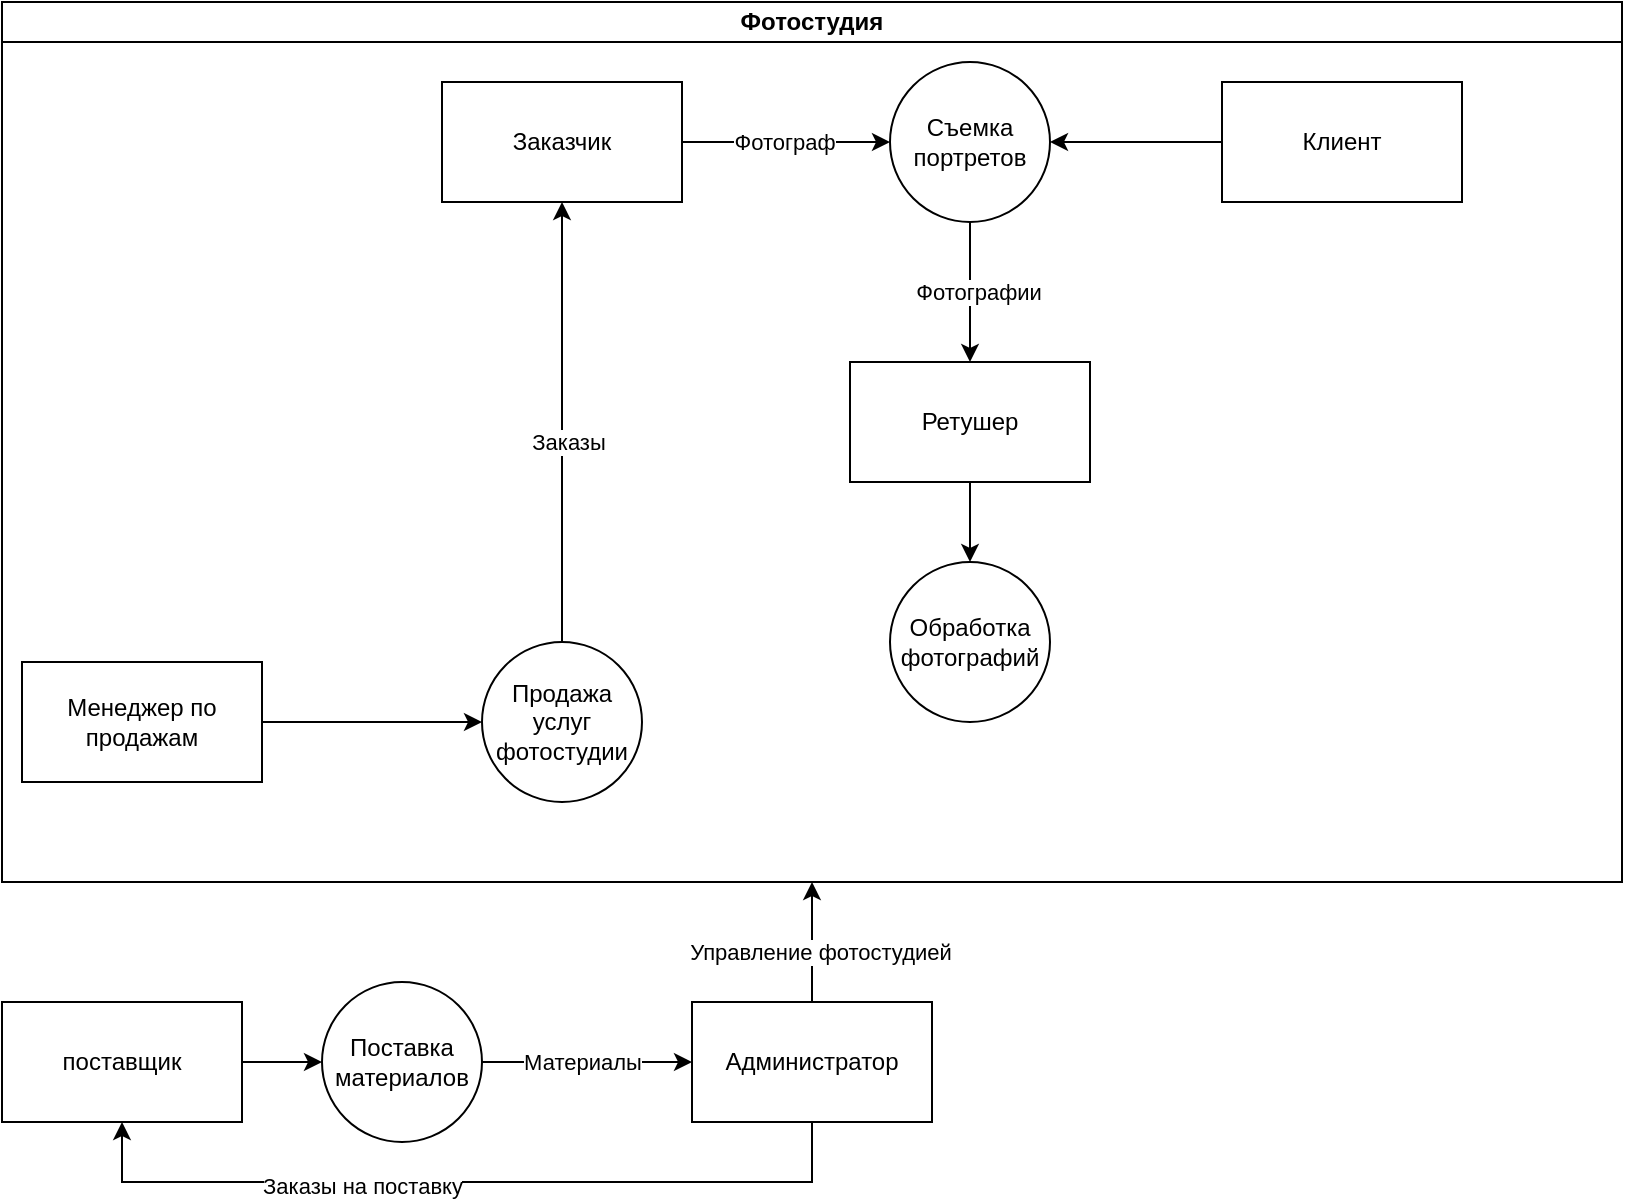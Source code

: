 <mxfile version="23.0.0" type="github">
  <diagram name="Страница — 1" id="ob9xqJdMa8xaFmWjb784">
    <mxGraphModel dx="1968" dy="634" grid="1" gridSize="10" guides="1" tooltips="1" connect="1" arrows="1" fold="1" page="1" pageScale="1" pageWidth="827" pageHeight="1169" math="0" shadow="0">
      <root>
        <mxCell id="0" />
        <mxCell id="1" parent="0" />
        <mxCell id="VwZjuUsohA4bCE1z0ctK-25" style="edgeStyle=orthogonalEdgeStyle;rounded=0;orthogonalLoop=1;jettySize=auto;html=1;" edge="1" parent="1" source="VwZjuUsohA4bCE1z0ctK-5" target="VwZjuUsohA4bCE1z0ctK-20">
          <mxGeometry relative="1" as="geometry" />
        </mxCell>
        <mxCell id="VwZjuUsohA4bCE1z0ctK-26" value="Материалы" style="edgeLabel;html=1;align=center;verticalAlign=middle;resizable=0;points=[];" vertex="1" connectable="0" parent="VwZjuUsohA4bCE1z0ctK-25">
          <mxGeometry x="-0.266" y="1" relative="1" as="geometry">
            <mxPoint x="11" y="1" as="offset" />
          </mxGeometry>
        </mxCell>
        <mxCell id="VwZjuUsohA4bCE1z0ctK-5" value="Поставка материалов" style="ellipse;whiteSpace=wrap;html=1;aspect=fixed;" vertex="1" parent="1">
          <mxGeometry x="90" y="560" width="80" height="80" as="geometry" />
        </mxCell>
        <mxCell id="VwZjuUsohA4bCE1z0ctK-22" style="edgeStyle=orthogonalEdgeStyle;rounded=0;orthogonalLoop=1;jettySize=auto;html=1;entryX=0.5;entryY=1;entryDx=0;entryDy=0;" edge="1" parent="1" source="VwZjuUsohA4bCE1z0ctK-20" target="VwZjuUsohA4bCE1z0ctK-21">
          <mxGeometry relative="1" as="geometry" />
        </mxCell>
        <mxCell id="VwZjuUsohA4bCE1z0ctK-27" value="Управление фотостудией&lt;br&gt;" style="edgeLabel;html=1;align=center;verticalAlign=middle;resizable=0;points=[];" vertex="1" connectable="0" parent="VwZjuUsohA4bCE1z0ctK-22">
          <mxGeometry x="-0.163" y="-4" relative="1" as="geometry">
            <mxPoint as="offset" />
          </mxGeometry>
        </mxCell>
        <mxCell id="VwZjuUsohA4bCE1z0ctK-23" style="edgeStyle=orthogonalEdgeStyle;rounded=0;orthogonalLoop=1;jettySize=auto;html=1;entryX=0.5;entryY=1;entryDx=0;entryDy=0;" edge="1" parent="1" source="VwZjuUsohA4bCE1z0ctK-20" target="VwZjuUsohA4bCE1z0ctK-28">
          <mxGeometry relative="1" as="geometry">
            <Array as="points">
              <mxPoint x="335" y="660" />
              <mxPoint x="-10" y="660" />
            </Array>
          </mxGeometry>
        </mxCell>
        <mxCell id="VwZjuUsohA4bCE1z0ctK-24" value="Заказы на поставку" style="edgeLabel;html=1;align=center;verticalAlign=middle;resizable=0;points=[];" vertex="1" connectable="0" parent="VwZjuUsohA4bCE1z0ctK-23">
          <mxGeometry x="0.474" y="2" relative="1" as="geometry">
            <mxPoint x="43" as="offset" />
          </mxGeometry>
        </mxCell>
        <mxCell id="VwZjuUsohA4bCE1z0ctK-20" value="Администратор" style="rounded=0;whiteSpace=wrap;html=1;" vertex="1" parent="1">
          <mxGeometry x="275" y="570" width="120" height="60" as="geometry" />
        </mxCell>
        <mxCell id="VwZjuUsohA4bCE1z0ctK-29" style="edgeStyle=orthogonalEdgeStyle;rounded=0;orthogonalLoop=1;jettySize=auto;html=1;entryX=0;entryY=0.5;entryDx=0;entryDy=0;" edge="1" parent="1" source="VwZjuUsohA4bCE1z0ctK-28" target="VwZjuUsohA4bCE1z0ctK-5">
          <mxGeometry relative="1" as="geometry" />
        </mxCell>
        <mxCell id="VwZjuUsohA4bCE1z0ctK-28" value="поставщик" style="rounded=0;whiteSpace=wrap;html=1;" vertex="1" parent="1">
          <mxGeometry x="-70" y="570" width="120" height="60" as="geometry" />
        </mxCell>
        <mxCell id="VwZjuUsohA4bCE1z0ctK-46" style="edgeStyle=orthogonalEdgeStyle;rounded=0;orthogonalLoop=1;jettySize=auto;html=1;entryX=0;entryY=0.5;entryDx=0;entryDy=0;" edge="1" parent="1" source="VwZjuUsohA4bCE1z0ctK-48" target="VwZjuUsohA4bCE1z0ctK-61">
          <mxGeometry relative="1" as="geometry" />
        </mxCell>
        <mxCell id="VwZjuUsohA4bCE1z0ctK-47" value="Фотограф" style="edgeLabel;html=1;align=center;verticalAlign=middle;resizable=0;points=[];" vertex="1" connectable="0" parent="VwZjuUsohA4bCE1z0ctK-46">
          <mxGeometry x="-0.017" relative="1" as="geometry">
            <mxPoint as="offset" />
          </mxGeometry>
        </mxCell>
        <mxCell id="VwZjuUsohA4bCE1z0ctK-48" value="&lt;font style=&quot;font-size: 12px;&quot;&gt;Заказчик&lt;/font&gt;" style="rounded=0;whiteSpace=wrap;html=1;" vertex="1" parent="1">
          <mxGeometry x="150" y="110" width="120" height="60" as="geometry" />
        </mxCell>
        <mxCell id="VwZjuUsohA4bCE1z0ctK-49" style="edgeStyle=orthogonalEdgeStyle;rounded=0;orthogonalLoop=1;jettySize=auto;html=1;entryX=0.5;entryY=0;entryDx=0;entryDy=0;" edge="1" parent="1" source="VwZjuUsohA4bCE1z0ctK-50" target="VwZjuUsohA4bCE1z0ctK-58">
          <mxGeometry relative="1" as="geometry" />
        </mxCell>
        <mxCell id="VwZjuUsohA4bCE1z0ctK-50" value="Ретушер" style="rounded=0;whiteSpace=wrap;html=1;" vertex="1" parent="1">
          <mxGeometry x="354" y="250" width="120" height="60" as="geometry" />
        </mxCell>
        <mxCell id="VwZjuUsohA4bCE1z0ctK-51" style="edgeStyle=orthogonalEdgeStyle;rounded=0;orthogonalLoop=1;jettySize=auto;html=1;entryX=0;entryY=0.5;entryDx=0;entryDy=0;" edge="1" parent="1" source="VwZjuUsohA4bCE1z0ctK-52" target="VwZjuUsohA4bCE1z0ctK-57">
          <mxGeometry relative="1" as="geometry" />
        </mxCell>
        <mxCell id="VwZjuUsohA4bCE1z0ctK-52" value="Менеджер по продажам" style="rounded=0;whiteSpace=wrap;html=1;" vertex="1" parent="1">
          <mxGeometry x="-60" y="400" width="120" height="60" as="geometry" />
        </mxCell>
        <mxCell id="VwZjuUsohA4bCE1z0ctK-53" style="edgeStyle=orthogonalEdgeStyle;rounded=0;orthogonalLoop=1;jettySize=auto;html=1;entryX=1;entryY=0.5;entryDx=0;entryDy=0;" edge="1" parent="1" source="VwZjuUsohA4bCE1z0ctK-54" target="VwZjuUsohA4bCE1z0ctK-61">
          <mxGeometry relative="1" as="geometry" />
        </mxCell>
        <mxCell id="VwZjuUsohA4bCE1z0ctK-54" value="Клиент" style="rounded=0;whiteSpace=wrap;html=1;" vertex="1" parent="1">
          <mxGeometry x="540" y="110" width="120" height="60" as="geometry" />
        </mxCell>
        <mxCell id="VwZjuUsohA4bCE1z0ctK-55" style="edgeStyle=orthogonalEdgeStyle;rounded=0;orthogonalLoop=1;jettySize=auto;html=1;entryX=0.5;entryY=1;entryDx=0;entryDy=0;" edge="1" parent="1" source="VwZjuUsohA4bCE1z0ctK-57" target="VwZjuUsohA4bCE1z0ctK-48">
          <mxGeometry relative="1" as="geometry" />
        </mxCell>
        <mxCell id="VwZjuUsohA4bCE1z0ctK-56" value="Заказы" style="edgeLabel;html=1;align=center;verticalAlign=middle;resizable=0;points=[];" vertex="1" connectable="0" parent="VwZjuUsohA4bCE1z0ctK-55">
          <mxGeometry x="-0.087" y="-3" relative="1" as="geometry">
            <mxPoint as="offset" />
          </mxGeometry>
        </mxCell>
        <mxCell id="VwZjuUsohA4bCE1z0ctK-57" value="Продажа услуг фотостудии" style="ellipse;whiteSpace=wrap;html=1;aspect=fixed;" vertex="1" parent="1">
          <mxGeometry x="170" y="390" width="80" height="80" as="geometry" />
        </mxCell>
        <mxCell id="VwZjuUsohA4bCE1z0ctK-58" value="Обработка фотографий" style="ellipse;whiteSpace=wrap;html=1;aspect=fixed;" vertex="1" parent="1">
          <mxGeometry x="374" y="350" width="80" height="80" as="geometry" />
        </mxCell>
        <mxCell id="VwZjuUsohA4bCE1z0ctK-59" style="edgeStyle=orthogonalEdgeStyle;rounded=0;orthogonalLoop=1;jettySize=auto;html=1;exitX=0.5;exitY=1;exitDx=0;exitDy=0;entryX=0.5;entryY=0;entryDx=0;entryDy=0;" edge="1" parent="1" source="VwZjuUsohA4bCE1z0ctK-61" target="VwZjuUsohA4bCE1z0ctK-50">
          <mxGeometry relative="1" as="geometry" />
        </mxCell>
        <mxCell id="VwZjuUsohA4bCE1z0ctK-60" value="Фотографии" style="edgeLabel;html=1;align=center;verticalAlign=middle;resizable=0;points=[];" vertex="1" connectable="0" parent="VwZjuUsohA4bCE1z0ctK-59">
          <mxGeometry x="-0.014" y="4" relative="1" as="geometry">
            <mxPoint as="offset" />
          </mxGeometry>
        </mxCell>
        <mxCell id="VwZjuUsohA4bCE1z0ctK-61" value="Съемка портретов" style="ellipse;whiteSpace=wrap;html=1;aspect=fixed;" vertex="1" parent="1">
          <mxGeometry x="374" y="100" width="80" height="80" as="geometry" />
        </mxCell>
        <mxCell id="VwZjuUsohA4bCE1z0ctK-21" value="Фотостудия" style="swimlane;whiteSpace=wrap;html=1;startSize=20;" vertex="1" parent="1">
          <mxGeometry x="-70" y="70" width="810" height="440" as="geometry">
            <mxRectangle x="-70" y="70" width="110" height="30" as="alternateBounds" />
          </mxGeometry>
        </mxCell>
      </root>
    </mxGraphModel>
  </diagram>
</mxfile>
